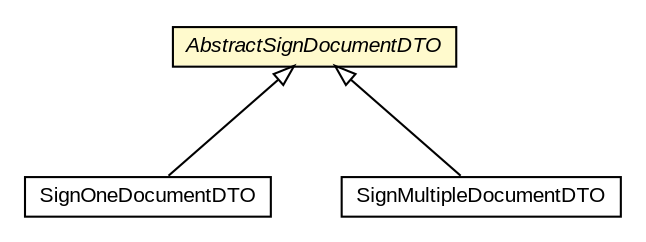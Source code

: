 #!/usr/local/bin/dot
#
# Class diagram 
# Generated by UMLGraph version R5_6-24-gf6e263 (http://www.umlgraph.org/)
#

digraph G {
	edge [fontname="arial",fontsize=10,labelfontname="arial",labelfontsize=10];
	node [fontname="arial",fontsize=10,shape=plaintext];
	nodesep=0.25;
	ranksep=0.5;
	// eu.europa.esig.dss.signature.SignOneDocumentDTO
	c142102 [label=<<table title="eu.europa.esig.dss.signature.SignOneDocumentDTO" border="0" cellborder="1" cellspacing="0" cellpadding="2" port="p" href="./SignOneDocumentDTO.html">
		<tr><td><table border="0" cellspacing="0" cellpadding="1">
<tr><td align="center" balign="center"> SignOneDocumentDTO </td></tr>
		</table></td></tr>
		</table>>, URL="./SignOneDocumentDTO.html", fontname="arial", fontcolor="black", fontsize=10.0];
	// eu.europa.esig.dss.signature.SignMultipleDocumentDTO
	c142103 [label=<<table title="eu.europa.esig.dss.signature.SignMultipleDocumentDTO" border="0" cellborder="1" cellspacing="0" cellpadding="2" port="p" href="./SignMultipleDocumentDTO.html">
		<tr><td><table border="0" cellspacing="0" cellpadding="1">
<tr><td align="center" balign="center"> SignMultipleDocumentDTO </td></tr>
		</table></td></tr>
		</table>>, URL="./SignMultipleDocumentDTO.html", fontname="arial", fontcolor="black", fontsize=10.0];
	// eu.europa.esig.dss.signature.AbstractSignDocumentDTO
	c142109 [label=<<table title="eu.europa.esig.dss.signature.AbstractSignDocumentDTO" border="0" cellborder="1" cellspacing="0" cellpadding="2" port="p" bgcolor="lemonChiffon" href="./AbstractSignDocumentDTO.html">
		<tr><td><table border="0" cellspacing="0" cellpadding="1">
<tr><td align="center" balign="center"><font face="arial italic"> AbstractSignDocumentDTO </font></td></tr>
		</table></td></tr>
		</table>>, URL="./AbstractSignDocumentDTO.html", fontname="arial", fontcolor="black", fontsize=10.0];
	//eu.europa.esig.dss.signature.SignOneDocumentDTO extends eu.europa.esig.dss.signature.AbstractSignDocumentDTO
	c142109:p -> c142102:p [dir=back,arrowtail=empty];
	//eu.europa.esig.dss.signature.SignMultipleDocumentDTO extends eu.europa.esig.dss.signature.AbstractSignDocumentDTO
	c142109:p -> c142103:p [dir=back,arrowtail=empty];
}

